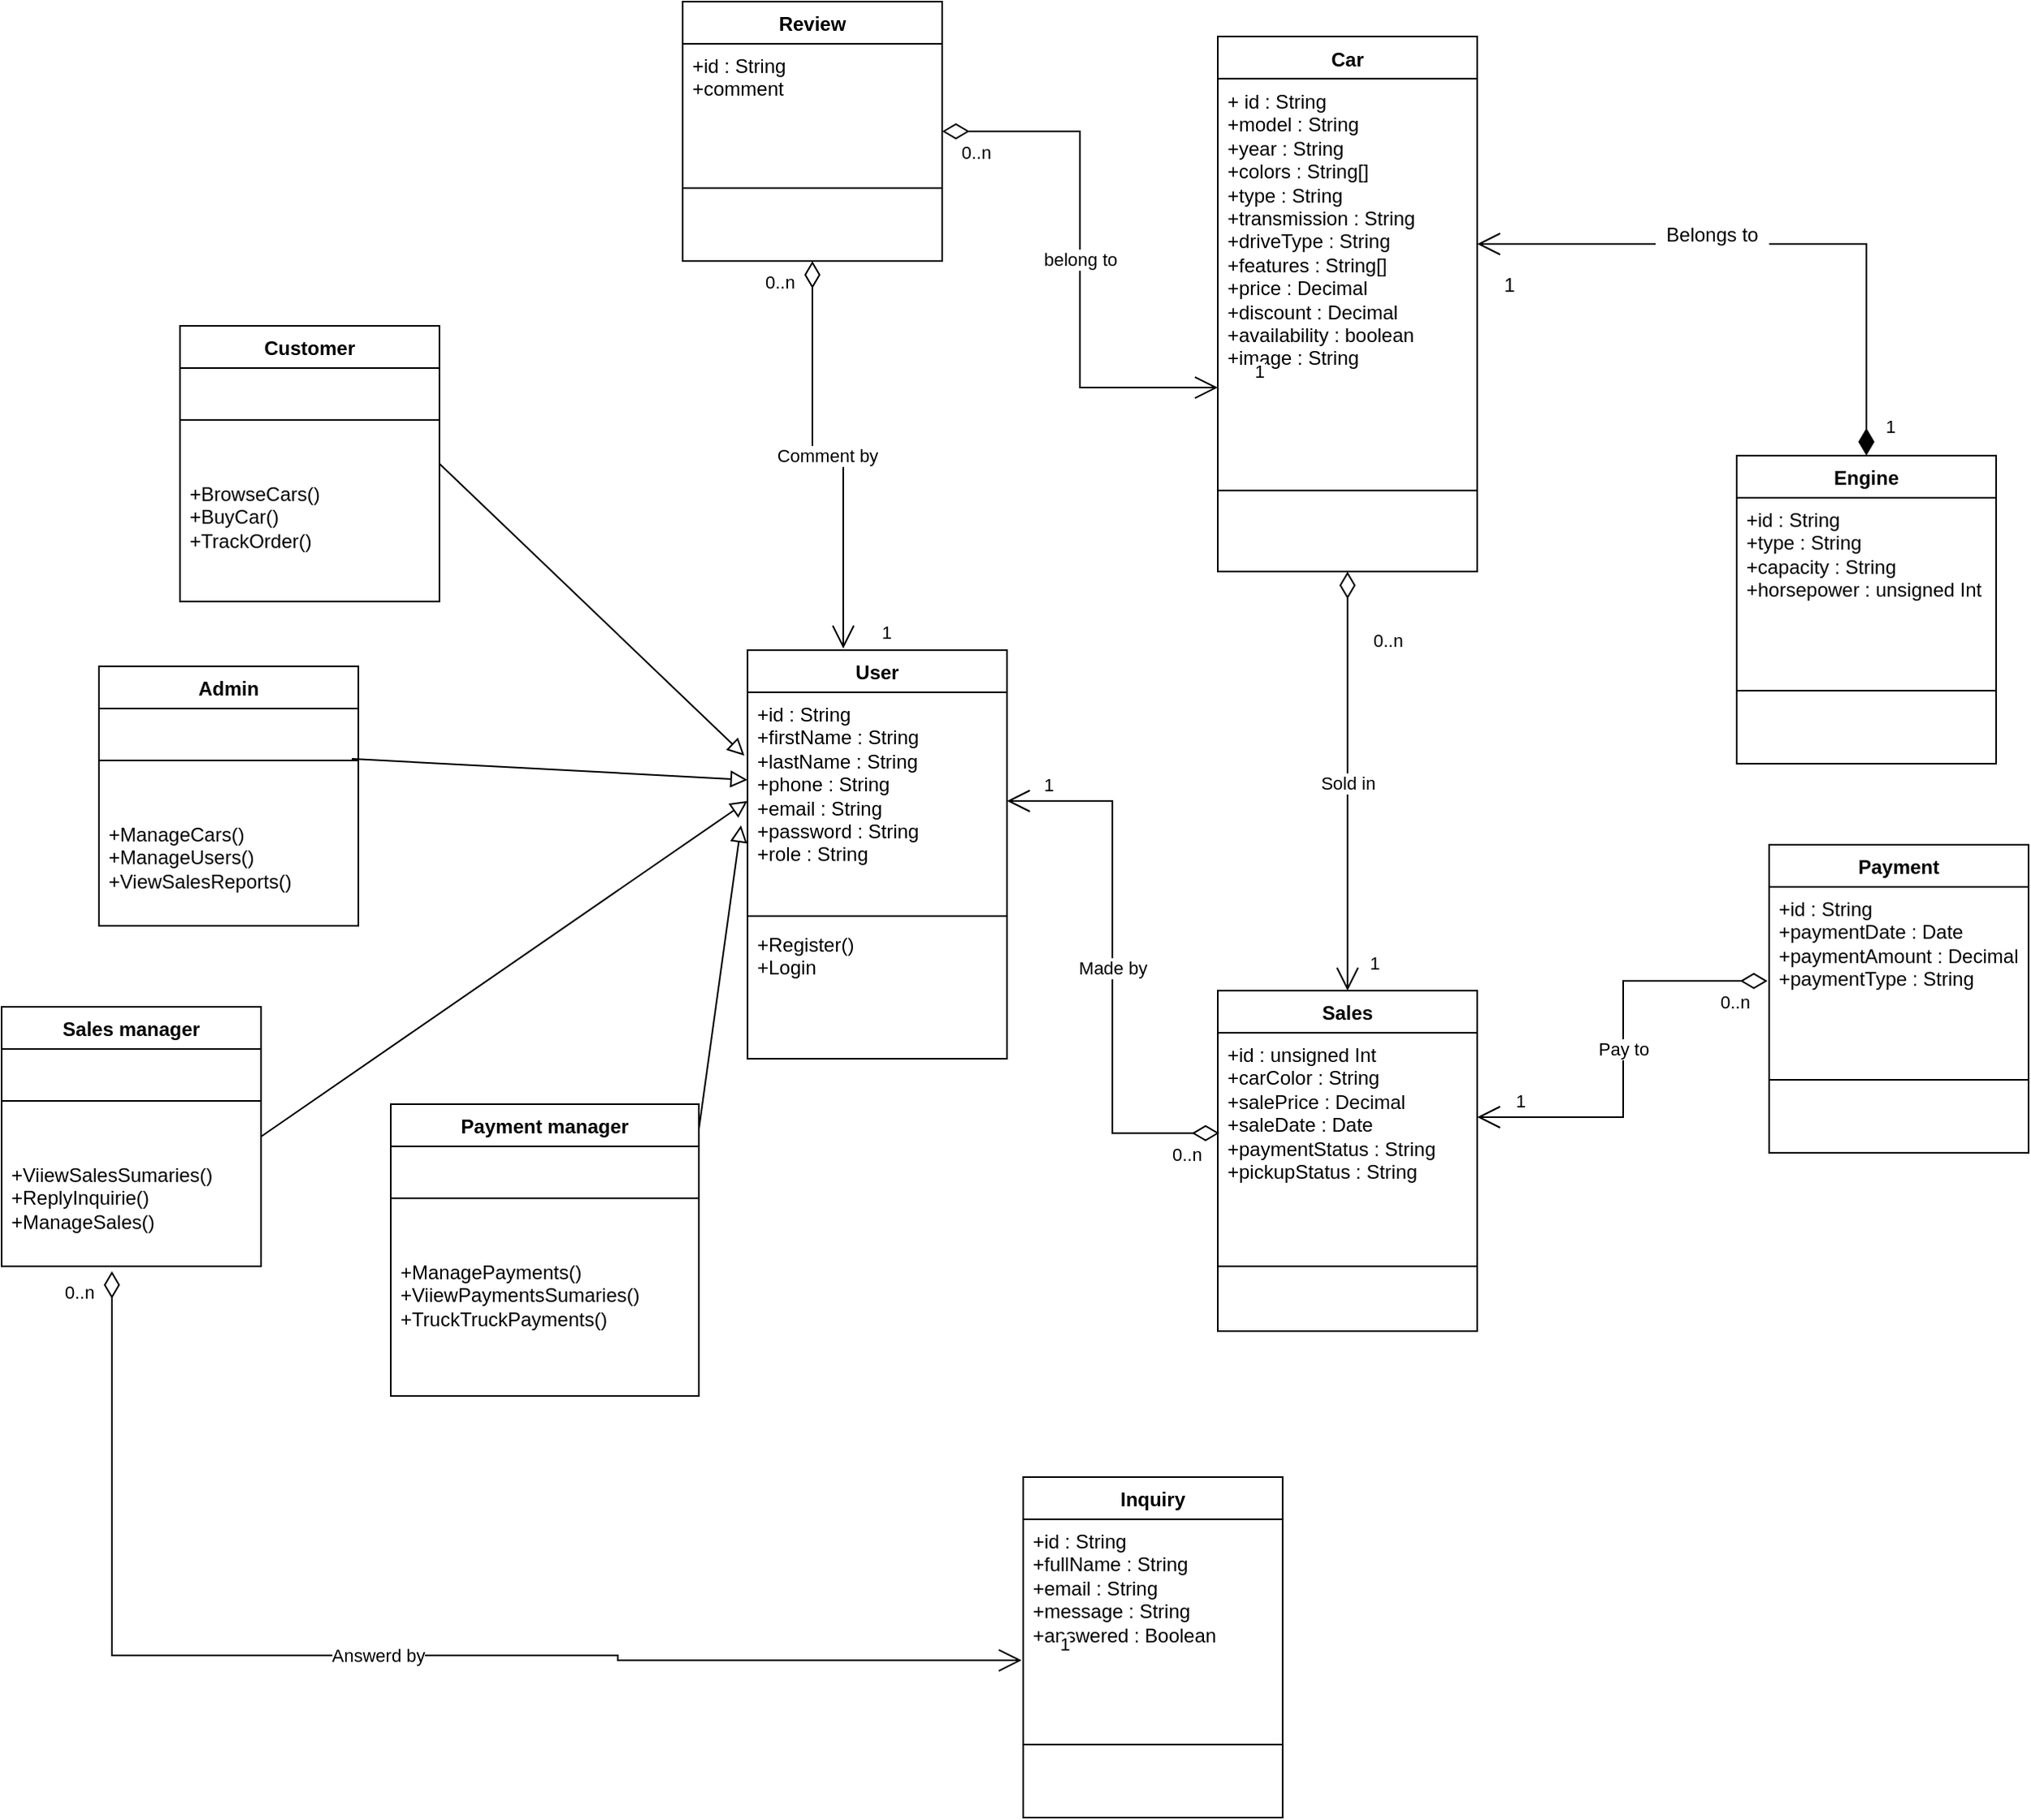 <mxfile version="26.2.13">
  <diagram id="C5RBs43oDa-KdzZeNtuy" name="Page-1">
    <mxGraphModel dx="2255" dy="756" grid="1" gridSize="10" guides="1" tooltips="1" connect="1" arrows="1" fold="1" page="1" pageScale="1" pageWidth="827" pageHeight="1169" math="0" shadow="0">
      <root>
        <mxCell id="WIyWlLk6GJQsqaUBKTNV-0" />
        <mxCell id="WIyWlLk6GJQsqaUBKTNV-1" parent="WIyWlLk6GJQsqaUBKTNV-0" />
        <mxCell id="U9Vl8CcKDBj28J9De0o6-0" value="User" style="swimlane;fontStyle=1;align=center;verticalAlign=top;childLayout=stackLayout;horizontal=1;startSize=26;horizontalStack=0;resizeParent=1;resizeParentMax=0;resizeLast=0;collapsible=1;marginBottom=0;whiteSpace=wrap;html=1;" parent="WIyWlLk6GJQsqaUBKTNV-1" vertex="1">
          <mxGeometry x="30" y="400" width="160" height="252" as="geometry">
            <mxRectangle x="10" y="350" width="70" height="30" as="alternateBounds" />
          </mxGeometry>
        </mxCell>
        <mxCell id="U9Vl8CcKDBj28J9De0o6-1" value="+id : String&lt;div&gt;&lt;span style=&quot;background-color: transparent; color: light-dark(rgb(0, 0, 0), rgb(255, 255, 255));&quot;&gt;+firstName : String&lt;/span&gt;&lt;/div&gt;&lt;div&gt;+lastName : String&lt;/div&gt;&lt;div&gt;+phone : String&lt;/div&gt;&lt;div&gt;+email : String&lt;/div&gt;&lt;div&gt;+password : String&lt;/div&gt;&lt;div&gt;+role : String&lt;/div&gt;" style="text;strokeColor=none;fillColor=none;align=left;verticalAlign=top;spacingLeft=4;spacingRight=4;overflow=hidden;rotatable=0;points=[[0,0.5],[1,0.5]];portConstraint=eastwest;whiteSpace=wrap;html=1;" parent="U9Vl8CcKDBj28J9De0o6-0" vertex="1">
          <mxGeometry y="26" width="160" height="134" as="geometry" />
        </mxCell>
        <mxCell id="U9Vl8CcKDBj28J9De0o6-2" value="" style="line;strokeWidth=1;fillColor=none;align=left;verticalAlign=middle;spacingTop=-1;spacingLeft=3;spacingRight=3;rotatable=0;labelPosition=right;points=[];portConstraint=eastwest;strokeColor=inherit;" parent="U9Vl8CcKDBj28J9De0o6-0" vertex="1">
          <mxGeometry y="160" width="160" height="8" as="geometry" />
        </mxCell>
        <mxCell id="U9Vl8CcKDBj28J9De0o6-3" value="+Register()&lt;div&gt;+Login&lt;/div&gt;" style="text;strokeColor=none;fillColor=none;align=left;verticalAlign=top;spacingLeft=4;spacingRight=4;overflow=hidden;rotatable=0;points=[[0,0.5],[1,0.5]];portConstraint=eastwest;whiteSpace=wrap;html=1;" parent="U9Vl8CcKDBj28J9De0o6-0" vertex="1">
          <mxGeometry y="168" width="160" height="84" as="geometry" />
        </mxCell>
        <mxCell id="U9Vl8CcKDBj28J9De0o6-4" value="Car" style="swimlane;fontStyle=1;align=center;verticalAlign=top;childLayout=stackLayout;horizontal=1;startSize=26;horizontalStack=0;resizeParent=1;resizeParentMax=0;resizeLast=0;collapsible=1;marginBottom=0;whiteSpace=wrap;html=1;" parent="WIyWlLk6GJQsqaUBKTNV-1" vertex="1">
          <mxGeometry x="320" y="21.5" width="160" height="330" as="geometry" />
        </mxCell>
        <mxCell id="U9Vl8CcKDBj28J9De0o6-5" value="+ id : String&lt;div&gt;&lt;span style=&quot;background-color: transparent; color: light-dark(rgb(0, 0, 0), rgb(255, 255, 255));&quot;&gt;+model : String&lt;/span&gt;&lt;/div&gt;&lt;div&gt;+year : String&lt;/div&gt;&lt;div&gt;+colors : String[]&lt;/div&gt;&lt;div&gt;+type : String&lt;/div&gt;&lt;div&gt;+transmission : String&lt;/div&gt;&lt;div&gt;+driveType : String&lt;/div&gt;&lt;div&gt;+features : String[]&lt;/div&gt;&lt;div&gt;+price : Decimal&amp;nbsp;&lt;/div&gt;&lt;div&gt;+discount : Decimal&amp;nbsp;&lt;/div&gt;&lt;div&gt;+availability : boolean&lt;/div&gt;&lt;div&gt;+image : String&lt;/div&gt;" style="text;strokeColor=none;fillColor=none;align=left;verticalAlign=top;spacingLeft=4;spacingRight=4;overflow=hidden;rotatable=0;points=[[0,0.5],[1,0.5]];portConstraint=eastwest;whiteSpace=wrap;html=1;" parent="U9Vl8CcKDBj28J9De0o6-4" vertex="1">
          <mxGeometry y="26" width="160" height="204" as="geometry" />
        </mxCell>
        <mxCell id="U9Vl8CcKDBj28J9De0o6-6" value="" style="line;strokeWidth=1;fillColor=none;align=left;verticalAlign=middle;spacingTop=-1;spacingLeft=3;spacingRight=3;rotatable=0;labelPosition=right;points=[];portConstraint=eastwest;strokeColor=inherit;" parent="U9Vl8CcKDBj28J9De0o6-4" vertex="1">
          <mxGeometry y="230" width="160" height="100" as="geometry" />
        </mxCell>
        <mxCell id="U9Vl8CcKDBj28J9De0o6-8" value="Engine" style="swimlane;fontStyle=1;align=center;verticalAlign=top;childLayout=stackLayout;horizontal=1;startSize=26;horizontalStack=0;resizeParent=1;resizeParentMax=0;resizeLast=0;collapsible=1;marginBottom=0;whiteSpace=wrap;html=1;" parent="WIyWlLk6GJQsqaUBKTNV-1" vertex="1">
          <mxGeometry x="640" y="280" width="160" height="190" as="geometry" />
        </mxCell>
        <mxCell id="U9Vl8CcKDBj28J9De0o6-9" value="+id : String&lt;div&gt;+type : String&lt;/div&gt;&lt;div&gt;+capacity : String&lt;/div&gt;&lt;div&gt;+horsepower : unsigned Int&lt;/div&gt;" style="text;strokeColor=none;fillColor=none;align=left;verticalAlign=top;spacingLeft=4;spacingRight=4;overflow=hidden;rotatable=0;points=[[0,0.5],[1,0.5]];portConstraint=eastwest;whiteSpace=wrap;html=1;" parent="U9Vl8CcKDBj28J9De0o6-8" vertex="1">
          <mxGeometry y="26" width="160" height="74" as="geometry" />
        </mxCell>
        <mxCell id="U9Vl8CcKDBj28J9De0o6-10" value="" style="line;strokeWidth=1;fillColor=none;align=left;verticalAlign=middle;spacingTop=-1;spacingLeft=3;spacingRight=3;rotatable=0;labelPosition=right;points=[];portConstraint=eastwest;strokeColor=inherit;" parent="U9Vl8CcKDBj28J9De0o6-8" vertex="1">
          <mxGeometry y="100" width="160" height="90" as="geometry" />
        </mxCell>
        <mxCell id="U9Vl8CcKDBj28J9De0o6-20" value="Sales" style="swimlane;fontStyle=1;align=center;verticalAlign=top;childLayout=stackLayout;horizontal=1;startSize=26;horizontalStack=0;resizeParent=1;resizeParentMax=0;resizeLast=0;collapsible=1;marginBottom=0;whiteSpace=wrap;html=1;" parent="WIyWlLk6GJQsqaUBKTNV-1" vertex="1">
          <mxGeometry x="320" y="610" width="160" height="210" as="geometry" />
        </mxCell>
        <mxCell id="U9Vl8CcKDBj28J9De0o6-21" value="+id : unsigned Int&lt;div&gt;+carColor : String&lt;/div&gt;&lt;div&gt;+salePrice : Decimal&lt;/div&gt;&lt;div&gt;+saleDate : Date&lt;/div&gt;&lt;div&gt;+paymentStatus : String&lt;/div&gt;&lt;div&gt;+pickupStatus : String&lt;/div&gt;&lt;div&gt;&lt;br&gt;&lt;/div&gt;" style="text;strokeColor=none;fillColor=none;align=left;verticalAlign=top;spacingLeft=4;spacingRight=4;overflow=hidden;rotatable=0;points=[[0,0.5],[1,0.5]];portConstraint=eastwest;whiteSpace=wrap;html=1;" parent="U9Vl8CcKDBj28J9De0o6-20" vertex="1">
          <mxGeometry y="26" width="160" height="104" as="geometry" />
        </mxCell>
        <mxCell id="U9Vl8CcKDBj28J9De0o6-22" value="" style="line;strokeWidth=1;fillColor=none;align=left;verticalAlign=middle;spacingTop=-1;spacingLeft=3;spacingRight=3;rotatable=0;labelPosition=right;points=[];portConstraint=eastwest;strokeColor=inherit;" parent="U9Vl8CcKDBj28J9De0o6-20" vertex="1">
          <mxGeometry y="130" width="160" height="80" as="geometry" />
        </mxCell>
        <mxCell id="U9Vl8CcKDBj28J9De0o6-24" value="Sold in" style="endArrow=open;html=1;endSize=12;startArrow=diamondThin;startSize=14;startFill=0;edgeStyle=orthogonalEdgeStyle;rounded=0;entryX=0.5;entryY=0;entryDx=0;entryDy=0;exitX=0.5;exitY=1;exitDx=0;exitDy=0;" parent="WIyWlLk6GJQsqaUBKTNV-1" source="U9Vl8CcKDBj28J9De0o6-4" target="U9Vl8CcKDBj28J9De0o6-20" edge="1">
          <mxGeometry x="0.004" relative="1" as="geometry">
            <mxPoint x="400" y="400" as="sourcePoint" />
            <mxPoint x="401" y="420" as="targetPoint" />
            <mxPoint as="offset" />
          </mxGeometry>
        </mxCell>
        <mxCell id="U9Vl8CcKDBj28J9De0o6-25" value="0..n" style="edgeLabel;resizable=0;html=1;align=left;verticalAlign=top;" parent="U9Vl8CcKDBj28J9De0o6-24" connectable="0" vertex="1">
          <mxGeometry x="-1" relative="1" as="geometry">
            <mxPoint x="14" y="29" as="offset" />
          </mxGeometry>
        </mxCell>
        <mxCell id="U9Vl8CcKDBj28J9De0o6-26" value="1" style="edgeLabel;resizable=0;html=1;align=right;verticalAlign=top;" parent="U9Vl8CcKDBj28J9De0o6-24" connectable="0" vertex="1">
          <mxGeometry x="1" relative="1" as="geometry">
            <mxPoint x="20" y="-30" as="offset" />
          </mxGeometry>
        </mxCell>
        <mxCell id="U9Vl8CcKDBj28J9De0o6-27" value="Made by" style="endArrow=open;html=1;endSize=12;startArrow=diamondThin;startSize=14;startFill=0;edgeStyle=orthogonalEdgeStyle;rounded=0;exitX=0.006;exitY=0.595;exitDx=0;exitDy=0;exitPerimeter=0;" parent="WIyWlLk6GJQsqaUBKTNV-1" source="U9Vl8CcKDBj28J9De0o6-21" target="U9Vl8CcKDBj28J9De0o6-1" edge="1">
          <mxGeometry relative="1" as="geometry">
            <mxPoint x="280" y="550" as="sourcePoint" />
            <mxPoint x="240" y="280" as="targetPoint" />
          </mxGeometry>
        </mxCell>
        <mxCell id="U9Vl8CcKDBj28J9De0o6-28" value="0..n" style="edgeLabel;resizable=0;html=1;align=left;verticalAlign=top;" parent="U9Vl8CcKDBj28J9De0o6-27" connectable="0" vertex="1">
          <mxGeometry x="-1" relative="1" as="geometry">
            <mxPoint x="-31" as="offset" />
          </mxGeometry>
        </mxCell>
        <mxCell id="U9Vl8CcKDBj28J9De0o6-29" value="1" style="edgeLabel;resizable=0;html=1;align=right;verticalAlign=top;" parent="U9Vl8CcKDBj28J9De0o6-27" connectable="0" vertex="1">
          <mxGeometry x="1" relative="1" as="geometry">
            <mxPoint x="30" y="-23" as="offset" />
          </mxGeometry>
        </mxCell>
        <mxCell id="U9Vl8CcKDBj28J9De0o6-30" value="1" style="endArrow=open;html=1;endSize=12;startArrow=diamondThin;startSize=14;startFill=1;edgeStyle=orthogonalEdgeStyle;align=left;verticalAlign=bottom;rounded=0;exitX=0.5;exitY=0;exitDx=0;exitDy=0;" parent="WIyWlLk6GJQsqaUBKTNV-1" source="U9Vl8CcKDBj28J9De0o6-8" target="U9Vl8CcKDBj28J9De0o6-5" edge="1">
          <mxGeometry x="-0.948" y="-10" relative="1" as="geometry">
            <mxPoint x="520" y="270" as="sourcePoint" />
            <mxPoint x="680" y="270" as="targetPoint" />
            <mxPoint as="offset" />
          </mxGeometry>
        </mxCell>
        <mxCell id="U9Vl8CcKDBj28J9De0o6-32" value="1" style="text;html=1;align=center;verticalAlign=middle;whiteSpace=wrap;rounded=0;" parent="WIyWlLk6GJQsqaUBKTNV-1" vertex="1">
          <mxGeometry x="470" y="160" width="60" height="30" as="geometry" />
        </mxCell>
        <mxCell id="U9Vl8CcKDBj28J9De0o6-36" value="Belongs to" style="text;html=1;align=center;verticalAlign=middle;whiteSpace=wrap;rounded=1;shadow=0;glass=0;fillColor=default;arcSize=0;" parent="WIyWlLk6GJQsqaUBKTNV-1" vertex="1">
          <mxGeometry x="590" y="127" width="70" height="33" as="geometry" />
        </mxCell>
        <mxCell id="QWeLnU-rZkiwG0iUUEOY-4" value="Customer" style="swimlane;fontStyle=1;align=center;verticalAlign=top;childLayout=stackLayout;horizontal=1;startSize=26;horizontalStack=0;resizeParent=1;resizeParentMax=0;resizeLast=0;collapsible=1;marginBottom=0;whiteSpace=wrap;html=1;" parent="WIyWlLk6GJQsqaUBKTNV-1" vertex="1">
          <mxGeometry x="-320" y="200" width="160" height="170" as="geometry" />
        </mxCell>
        <mxCell id="QWeLnU-rZkiwG0iUUEOY-6" value="" style="line;strokeWidth=1;fillColor=none;align=left;verticalAlign=middle;spacingTop=-1;spacingLeft=3;spacingRight=3;rotatable=0;labelPosition=right;points=[];portConstraint=eastwest;strokeColor=inherit;" parent="QWeLnU-rZkiwG0iUUEOY-4" vertex="1">
          <mxGeometry y="26" width="160" height="64" as="geometry" />
        </mxCell>
        <mxCell id="QWeLnU-rZkiwG0iUUEOY-7" value="+BrowseCars()&lt;div&gt;+BuyCar()&lt;/div&gt;&lt;div&gt;+TrackOrder()&lt;/div&gt;" style="text;strokeColor=none;fillColor=none;align=left;verticalAlign=top;spacingLeft=4;spacingRight=4;overflow=hidden;rotatable=0;points=[[0,0.5],[1,0.5]];portConstraint=eastwest;whiteSpace=wrap;html=1;" parent="QWeLnU-rZkiwG0iUUEOY-4" vertex="1">
          <mxGeometry y="90" width="160" height="80" as="geometry" />
        </mxCell>
        <mxCell id="QWeLnU-rZkiwG0iUUEOY-24" value="Sales manager" style="swimlane;fontStyle=1;align=center;verticalAlign=top;childLayout=stackLayout;horizontal=1;startSize=26;horizontalStack=0;resizeParent=1;resizeParentMax=0;resizeLast=0;collapsible=1;marginBottom=0;whiteSpace=wrap;html=1;" parent="WIyWlLk6GJQsqaUBKTNV-1" vertex="1">
          <mxGeometry x="-430" y="620" width="160" height="160" as="geometry" />
        </mxCell>
        <mxCell id="QWeLnU-rZkiwG0iUUEOY-25" value="" style="line;strokeWidth=1;fillColor=none;align=left;verticalAlign=middle;spacingTop=-1;spacingLeft=3;spacingRight=3;rotatable=0;labelPosition=right;points=[];portConstraint=eastwest;strokeColor=inherit;" parent="QWeLnU-rZkiwG0iUUEOY-24" vertex="1">
          <mxGeometry y="26" width="160" height="64" as="geometry" />
        </mxCell>
        <mxCell id="QWeLnU-rZkiwG0iUUEOY-26" value="+ViiewSalesSumaries()&lt;div&gt;+ReplyInquirie()&lt;/div&gt;&lt;div&gt;+ManageSales()&lt;/div&gt;" style="text;strokeColor=none;fillColor=none;align=left;verticalAlign=top;spacingLeft=4;spacingRight=4;overflow=hidden;rotatable=0;points=[[0,0.5],[1,0.5]];portConstraint=eastwest;whiteSpace=wrap;html=1;" parent="QWeLnU-rZkiwG0iUUEOY-24" vertex="1">
          <mxGeometry y="90" width="160" height="70" as="geometry" />
        </mxCell>
        <mxCell id="QWeLnU-rZkiwG0iUUEOY-27" value="Payment manager" style="swimlane;fontStyle=1;align=center;verticalAlign=top;childLayout=stackLayout;horizontal=1;startSize=26;horizontalStack=0;resizeParent=1;resizeParentMax=0;resizeLast=0;collapsible=1;marginBottom=0;whiteSpace=wrap;html=1;" parent="WIyWlLk6GJQsqaUBKTNV-1" vertex="1">
          <mxGeometry x="-190" y="680" width="190" height="180" as="geometry" />
        </mxCell>
        <mxCell id="QWeLnU-rZkiwG0iUUEOY-28" value="" style="line;strokeWidth=1;fillColor=none;align=left;verticalAlign=middle;spacingTop=-1;spacingLeft=3;spacingRight=3;rotatable=0;labelPosition=right;points=[];portConstraint=eastwest;strokeColor=inherit;" parent="QWeLnU-rZkiwG0iUUEOY-27" vertex="1">
          <mxGeometry y="26" width="190" height="64" as="geometry" />
        </mxCell>
        <mxCell id="QWeLnU-rZkiwG0iUUEOY-29" value="+ManagePayments()&lt;div&gt;+ViiewPaymentsSumaries()&lt;/div&gt;&lt;div&gt;+TruckTruckPayments()&lt;/div&gt;" style="text;strokeColor=none;fillColor=none;align=left;verticalAlign=top;spacingLeft=4;spacingRight=4;overflow=hidden;rotatable=0;points=[[0,0.5],[1,0.5]];portConstraint=eastwest;whiteSpace=wrap;html=1;" parent="QWeLnU-rZkiwG0iUUEOY-27" vertex="1">
          <mxGeometry y="90" width="190" height="90" as="geometry" />
        </mxCell>
        <mxCell id="QWeLnU-rZkiwG0iUUEOY-30" value="" style="endArrow=block;html=1;rounded=0;align=center;verticalAlign=bottom;endFill=0;labelBackgroundColor=none;endSize=8;exitX=0.975;exitY=0.484;exitDx=0;exitDy=0;entryX=0;entryY=0.403;entryDx=0;entryDy=0;entryPerimeter=0;exitPerimeter=0;" parent="WIyWlLk6GJQsqaUBKTNV-1" source="QWeLnU-rZkiwG0iUUEOY-40" target="U9Vl8CcKDBj28J9De0o6-1" edge="1">
          <mxGeometry relative="1" as="geometry">
            <mxPoint x="-300" y="398" as="sourcePoint" />
            <mxPoint x="-120" y="400" as="targetPoint" />
          </mxGeometry>
        </mxCell>
        <mxCell id="QWeLnU-rZkiwG0iUUEOY-31" value="" style="resizable=0;html=1;align=center;verticalAlign=top;labelBackgroundColor=none;" parent="QWeLnU-rZkiwG0iUUEOY-30" connectable="0" vertex="1">
          <mxGeometry relative="1" as="geometry" />
        </mxCell>
        <mxCell id="QWeLnU-rZkiwG0iUUEOY-32" value="" style="endArrow=block;html=1;rounded=0;align=center;verticalAlign=bottom;endFill=0;labelBackgroundColor=none;endSize=8;exitX=1;exitY=0.5;exitDx=0;exitDy=0;entryX=-0.012;entryY=0.291;entryDx=0;entryDy=0;entryPerimeter=0;" parent="WIyWlLk6GJQsqaUBKTNV-1" source="QWeLnU-rZkiwG0iUUEOY-4" target="U9Vl8CcKDBj28J9De0o6-1" edge="1">
          <mxGeometry relative="1" as="geometry">
            <mxPoint x="-30" y="310" as="sourcePoint" />
            <mxPoint x="130" y="310" as="targetPoint" />
          </mxGeometry>
        </mxCell>
        <mxCell id="QWeLnU-rZkiwG0iUUEOY-33" value="" style="resizable=0;html=1;align=center;verticalAlign=top;labelBackgroundColor=none;" parent="QWeLnU-rZkiwG0iUUEOY-32" connectable="0" vertex="1">
          <mxGeometry relative="1" as="geometry" />
        </mxCell>
        <mxCell id="QWeLnU-rZkiwG0iUUEOY-34" value="" style="endArrow=block;html=1;rounded=0;align=center;verticalAlign=bottom;endFill=0;labelBackgroundColor=none;endSize=8;entryX=0;entryY=0.5;entryDx=0;entryDy=0;exitX=1;exitY=0.5;exitDx=0;exitDy=0;" parent="WIyWlLk6GJQsqaUBKTNV-1" source="QWeLnU-rZkiwG0iUUEOY-24" target="U9Vl8CcKDBj28J9De0o6-1" edge="1">
          <mxGeometry relative="1" as="geometry">
            <mxPoint x="-310" y="520" as="sourcePoint" />
            <mxPoint x="-110" y="525.5" as="targetPoint" />
          </mxGeometry>
        </mxCell>
        <mxCell id="QWeLnU-rZkiwG0iUUEOY-35" value="" style="resizable=0;html=1;align=center;verticalAlign=top;labelBackgroundColor=none;" parent="QWeLnU-rZkiwG0iUUEOY-34" connectable="0" vertex="1">
          <mxGeometry relative="1" as="geometry" />
        </mxCell>
        <mxCell id="QWeLnU-rZkiwG0iUUEOY-36" value="" style="endArrow=block;html=1;rounded=0;align=center;verticalAlign=bottom;endFill=0;labelBackgroundColor=none;endSize=8;entryX=-0.025;entryY=0.612;entryDx=0;entryDy=0;entryPerimeter=0;exitX=1;exitY=0.086;exitDx=0;exitDy=0;exitPerimeter=0;" parent="WIyWlLk6GJQsqaUBKTNV-1" source="QWeLnU-rZkiwG0iUUEOY-27" target="U9Vl8CcKDBj28J9De0o6-1" edge="1">
          <mxGeometry relative="1" as="geometry">
            <mxPoint x="-130" y="705" as="sourcePoint" />
            <mxPoint x="50" y="704.5" as="targetPoint" />
          </mxGeometry>
        </mxCell>
        <mxCell id="QWeLnU-rZkiwG0iUUEOY-37" value="" style="resizable=0;html=1;align=center;verticalAlign=top;labelBackgroundColor=none;" parent="QWeLnU-rZkiwG0iUUEOY-36" connectable="0" vertex="1">
          <mxGeometry relative="1" as="geometry" />
        </mxCell>
        <mxCell id="QWeLnU-rZkiwG0iUUEOY-39" value="Admin" style="swimlane;fontStyle=1;align=center;verticalAlign=top;childLayout=stackLayout;horizontal=1;startSize=26;horizontalStack=0;resizeParent=1;resizeParentMax=0;resizeLast=0;collapsible=1;marginBottom=0;whiteSpace=wrap;html=1;" parent="WIyWlLk6GJQsqaUBKTNV-1" vertex="1">
          <mxGeometry x="-370" y="410" width="160" height="160" as="geometry" />
        </mxCell>
        <mxCell id="QWeLnU-rZkiwG0iUUEOY-40" value="" style="line;strokeWidth=1;fillColor=none;align=left;verticalAlign=middle;spacingTop=-1;spacingLeft=3;spacingRight=3;rotatable=0;labelPosition=right;points=[];portConstraint=eastwest;strokeColor=inherit;" parent="QWeLnU-rZkiwG0iUUEOY-39" vertex="1">
          <mxGeometry y="26" width="160" height="64" as="geometry" />
        </mxCell>
        <mxCell id="QWeLnU-rZkiwG0iUUEOY-41" value="+ManageCars()&lt;div&gt;+ManageUsers()&lt;/div&gt;&lt;div&gt;+ViewSalesReports()&lt;/div&gt;" style="text;strokeColor=none;fillColor=none;align=left;verticalAlign=top;spacingLeft=4;spacingRight=4;overflow=hidden;rotatable=0;points=[[0,0.5],[1,0.5]];portConstraint=eastwest;whiteSpace=wrap;html=1;" parent="QWeLnU-rZkiwG0iUUEOY-39" vertex="1">
          <mxGeometry y="90" width="160" height="70" as="geometry" />
        </mxCell>
        <mxCell id="j4--80lrZNphZKlG1s33-0" value="Payment" style="swimlane;fontStyle=1;align=center;verticalAlign=top;childLayout=stackLayout;horizontal=1;startSize=26;horizontalStack=0;resizeParent=1;resizeParentMax=0;resizeLast=0;collapsible=1;marginBottom=0;whiteSpace=wrap;html=1;" vertex="1" parent="WIyWlLk6GJQsqaUBKTNV-1">
          <mxGeometry x="660" y="520" width="160" height="190" as="geometry" />
        </mxCell>
        <mxCell id="j4--80lrZNphZKlG1s33-1" value="+id : String&lt;div&gt;+paymentDate : Date&lt;/div&gt;&lt;div&gt;+paymentAmount : Decimal&lt;/div&gt;&lt;div&gt;+paymentType : String&lt;/div&gt;" style="text;strokeColor=none;fillColor=none;align=left;verticalAlign=top;spacingLeft=4;spacingRight=4;overflow=hidden;rotatable=0;points=[[0,0.5],[1,0.5]];portConstraint=eastwest;whiteSpace=wrap;html=1;" vertex="1" parent="j4--80lrZNphZKlG1s33-0">
          <mxGeometry y="26" width="160" height="74" as="geometry" />
        </mxCell>
        <mxCell id="j4--80lrZNphZKlG1s33-2" value="" style="line;strokeWidth=1;fillColor=none;align=left;verticalAlign=middle;spacingTop=-1;spacingLeft=3;spacingRight=3;rotatable=0;labelPosition=right;points=[];portConstraint=eastwest;strokeColor=inherit;" vertex="1" parent="j4--80lrZNphZKlG1s33-0">
          <mxGeometry y="100" width="160" height="90" as="geometry" />
        </mxCell>
        <mxCell id="j4--80lrZNphZKlG1s33-3" value="Pay to" style="endArrow=open;html=1;endSize=12;startArrow=diamondThin;startSize=14;startFill=0;edgeStyle=orthogonalEdgeStyle;rounded=0;exitX=-0.006;exitY=0.784;exitDx=0;exitDy=0;exitPerimeter=0;entryX=1;entryY=0.5;entryDx=0;entryDy=0;" edge="1" parent="WIyWlLk6GJQsqaUBKTNV-1" source="j4--80lrZNphZKlG1s33-1" target="U9Vl8CcKDBj28J9De0o6-21">
          <mxGeometry relative="1" as="geometry">
            <mxPoint x="291" y="226.5" as="sourcePoint" />
            <mxPoint x="160" y="21.5" as="targetPoint" />
          </mxGeometry>
        </mxCell>
        <mxCell id="j4--80lrZNphZKlG1s33-4" value="0..n" style="edgeLabel;resizable=0;html=1;align=left;verticalAlign=top;" connectable="0" vertex="1" parent="j4--80lrZNphZKlG1s33-3">
          <mxGeometry x="-1" relative="1" as="geometry">
            <mxPoint x="-31" as="offset" />
          </mxGeometry>
        </mxCell>
        <mxCell id="j4--80lrZNphZKlG1s33-5" value="1" style="edgeLabel;resizable=0;html=1;align=right;verticalAlign=top;" connectable="0" vertex="1" parent="j4--80lrZNphZKlG1s33-3">
          <mxGeometry x="1" relative="1" as="geometry">
            <mxPoint x="30" y="-23" as="offset" />
          </mxGeometry>
        </mxCell>
        <mxCell id="j4--80lrZNphZKlG1s33-6" value="Inquiry" style="swimlane;fontStyle=1;align=center;verticalAlign=top;childLayout=stackLayout;horizontal=1;startSize=26;horizontalStack=0;resizeParent=1;resizeParentMax=0;resizeLast=0;collapsible=1;marginBottom=0;whiteSpace=wrap;html=1;" vertex="1" parent="WIyWlLk6GJQsqaUBKTNV-1">
          <mxGeometry x="200" y="910" width="160" height="210" as="geometry" />
        </mxCell>
        <mxCell id="j4--80lrZNphZKlG1s33-7" value="+id : String&lt;div&gt;+fullName : String&lt;/div&gt;&lt;div&gt;+email : String&lt;/div&gt;&lt;div&gt;+message : String&lt;/div&gt;&lt;div&gt;+answered : Boolean&lt;/div&gt;" style="text;strokeColor=none;fillColor=none;align=left;verticalAlign=top;spacingLeft=4;spacingRight=4;overflow=hidden;rotatable=0;points=[[0,0.5],[1,0.5]];portConstraint=eastwest;whiteSpace=wrap;html=1;" vertex="1" parent="j4--80lrZNphZKlG1s33-6">
          <mxGeometry y="26" width="160" height="94" as="geometry" />
        </mxCell>
        <mxCell id="j4--80lrZNphZKlG1s33-8" value="" style="line;strokeWidth=1;fillColor=none;align=left;verticalAlign=middle;spacingTop=-1;spacingLeft=3;spacingRight=3;rotatable=0;labelPosition=right;points=[];portConstraint=eastwest;strokeColor=inherit;" vertex="1" parent="j4--80lrZNphZKlG1s33-6">
          <mxGeometry y="120" width="160" height="90" as="geometry" />
        </mxCell>
        <mxCell id="j4--80lrZNphZKlG1s33-9" value="Answerd by" style="endArrow=open;html=1;endSize=12;startArrow=diamondThin;startSize=14;startFill=0;edgeStyle=orthogonalEdgeStyle;rounded=0;exitX=0.425;exitY=1.043;exitDx=0;exitDy=0;exitPerimeter=0;entryX=-0.006;entryY=0.926;entryDx=0;entryDy=0;entryPerimeter=0;" edge="1" parent="WIyWlLk6GJQsqaUBKTNV-1" source="QWeLnU-rZkiwG0iUUEOY-26" target="j4--80lrZNphZKlG1s33-7">
          <mxGeometry relative="1" as="geometry">
            <mxPoint x="61" y="1085" as="sourcePoint" />
            <mxPoint x="-70" y="880" as="targetPoint" />
            <Array as="points">
              <mxPoint x="-362" y="1020" />
              <mxPoint x="-50" y="1020" />
              <mxPoint x="-50" y="1023" />
            </Array>
          </mxGeometry>
        </mxCell>
        <mxCell id="j4--80lrZNphZKlG1s33-10" value="0..n" style="edgeLabel;resizable=0;html=1;align=left;verticalAlign=top;" connectable="0" vertex="1" parent="j4--80lrZNphZKlG1s33-9">
          <mxGeometry x="-1" relative="1" as="geometry">
            <mxPoint x="-31" as="offset" />
          </mxGeometry>
        </mxCell>
        <mxCell id="j4--80lrZNphZKlG1s33-11" value="1" style="edgeLabel;resizable=0;html=1;align=right;verticalAlign=top;" connectable="0" vertex="1" parent="j4--80lrZNphZKlG1s33-9">
          <mxGeometry x="1" relative="1" as="geometry">
            <mxPoint x="30" y="-23" as="offset" />
          </mxGeometry>
        </mxCell>
        <mxCell id="j4--80lrZNphZKlG1s33-12" value="Review" style="swimlane;fontStyle=1;align=center;verticalAlign=top;childLayout=stackLayout;horizontal=1;startSize=26;horizontalStack=0;resizeParent=1;resizeParentMax=0;resizeLast=0;collapsible=1;marginBottom=0;whiteSpace=wrap;html=1;" vertex="1" parent="WIyWlLk6GJQsqaUBKTNV-1">
          <mxGeometry x="-10" width="160" height="160" as="geometry" />
        </mxCell>
        <mxCell id="j4--80lrZNphZKlG1s33-13" value="+id : String&lt;div&gt;+comment&lt;/div&gt;" style="text;strokeColor=none;fillColor=none;align=left;verticalAlign=top;spacingLeft=4;spacingRight=4;overflow=hidden;rotatable=0;points=[[0,0.5],[1,0.5]];portConstraint=eastwest;whiteSpace=wrap;html=1;" vertex="1" parent="j4--80lrZNphZKlG1s33-12">
          <mxGeometry y="26" width="160" height="44" as="geometry" />
        </mxCell>
        <mxCell id="j4--80lrZNphZKlG1s33-14" value="" style="line;strokeWidth=1;fillColor=none;align=left;verticalAlign=middle;spacingTop=-1;spacingLeft=3;spacingRight=3;rotatable=0;labelPosition=right;points=[];portConstraint=eastwest;strokeColor=inherit;" vertex="1" parent="j4--80lrZNphZKlG1s33-12">
          <mxGeometry y="70" width="160" height="90" as="geometry" />
        </mxCell>
        <mxCell id="j4--80lrZNphZKlG1s33-15" value="Comment by" style="endArrow=open;html=1;endSize=12;startArrow=diamondThin;startSize=14;startFill=0;edgeStyle=orthogonalEdgeStyle;rounded=0;entryX=0.369;entryY=-0.004;entryDx=0;entryDy=0;entryPerimeter=0;exitX=0.5;exitY=1;exitDx=0;exitDy=0;" edge="1" parent="WIyWlLk6GJQsqaUBKTNV-1" source="j4--80lrZNphZKlG1s33-12" target="U9Vl8CcKDBj28J9De0o6-0">
          <mxGeometry relative="1" as="geometry">
            <mxPoint x="70" y="170" as="sourcePoint" />
            <mxPoint x="200" y="100" as="targetPoint" />
          </mxGeometry>
        </mxCell>
        <mxCell id="j4--80lrZNphZKlG1s33-16" value="0..n" style="edgeLabel;resizable=0;html=1;align=left;verticalAlign=top;" connectable="0" vertex="1" parent="j4--80lrZNphZKlG1s33-15">
          <mxGeometry x="-1" relative="1" as="geometry">
            <mxPoint x="-31" as="offset" />
          </mxGeometry>
        </mxCell>
        <mxCell id="j4--80lrZNphZKlG1s33-17" value="1" style="edgeLabel;resizable=0;html=1;align=right;verticalAlign=top;" connectable="0" vertex="1" parent="j4--80lrZNphZKlG1s33-15">
          <mxGeometry x="1" relative="1" as="geometry">
            <mxPoint x="30" y="-23" as="offset" />
          </mxGeometry>
        </mxCell>
        <mxCell id="j4--80lrZNphZKlG1s33-21" value="belong to" style="endArrow=open;html=1;endSize=12;startArrow=diamondThin;startSize=14;startFill=0;edgeStyle=orthogonalEdgeStyle;rounded=0;entryX=0;entryY=0.934;entryDx=0;entryDy=0;entryPerimeter=0;exitX=1;exitY=0.5;exitDx=0;exitDy=0;" edge="1" parent="WIyWlLk6GJQsqaUBKTNV-1" source="j4--80lrZNphZKlG1s33-12" target="U9Vl8CcKDBj28J9De0o6-5">
          <mxGeometry relative="1" as="geometry">
            <mxPoint x="220" y="112.5" as="sourcePoint" />
            <mxPoint x="239" y="351.5" as="targetPoint" />
          </mxGeometry>
        </mxCell>
        <mxCell id="j4--80lrZNphZKlG1s33-22" value="0..n" style="edgeLabel;resizable=0;html=1;align=left;verticalAlign=top;" connectable="0" vertex="1" parent="j4--80lrZNphZKlG1s33-21">
          <mxGeometry x="-1" relative="1" as="geometry">
            <mxPoint x="10" as="offset" />
          </mxGeometry>
        </mxCell>
        <mxCell id="j4--80lrZNphZKlG1s33-23" value="1" style="edgeLabel;resizable=0;html=1;align=right;verticalAlign=top;" connectable="0" vertex="1" parent="j4--80lrZNphZKlG1s33-21">
          <mxGeometry x="1" relative="1" as="geometry">
            <mxPoint x="30" y="-23" as="offset" />
          </mxGeometry>
        </mxCell>
      </root>
    </mxGraphModel>
  </diagram>
</mxfile>

